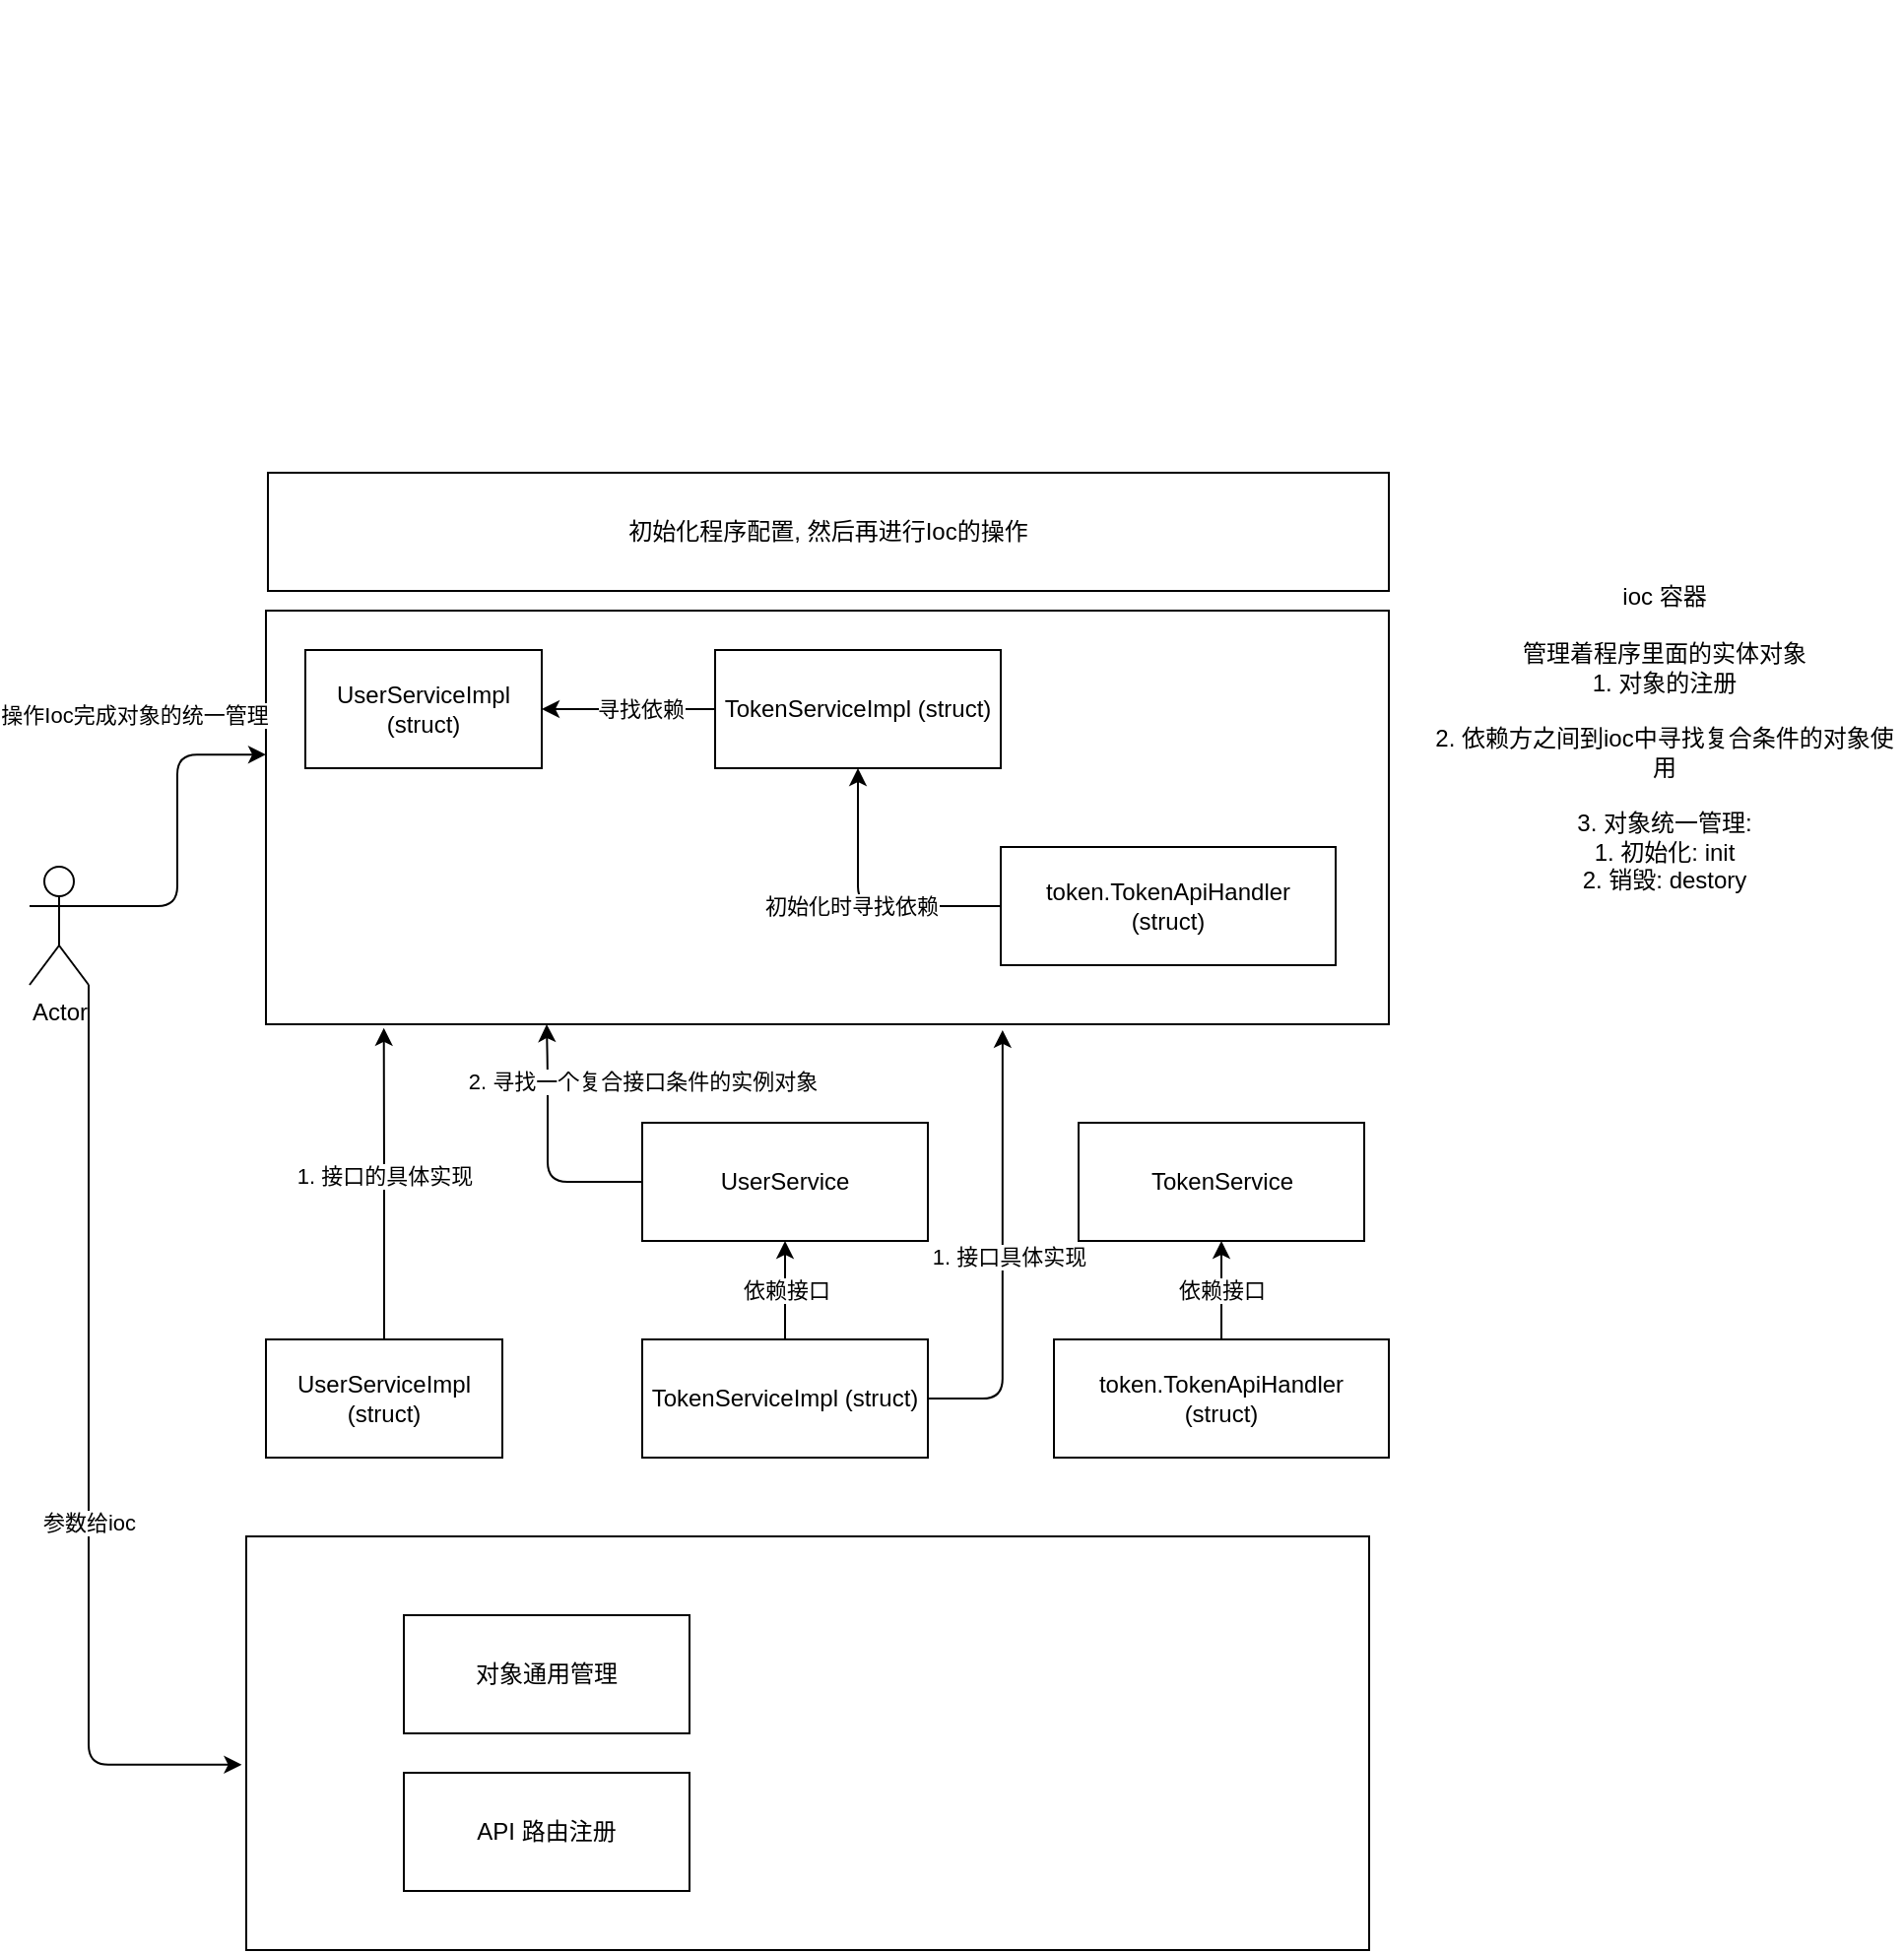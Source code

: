 <mxfile>
    <diagram id="pRQzu3HVAqxh-DE81azn" name="第 1 页">
        <mxGraphModel dx="1166" dy="619" grid="1" gridSize="10" guides="1" tooltips="1" connect="1" arrows="1" fold="1" page="1" pageScale="1" pageWidth="827" pageHeight="1169" math="0" shadow="0">
            <root>
                <mxCell id="0"/>
                <mxCell id="1" parent="0"/>
                <mxCell id="11" style="edgeStyle=orthogonalEdgeStyle;html=1;exitX=0.5;exitY=0;exitDx=0;exitDy=0;entryX=0.105;entryY=1.009;entryDx=0;entryDy=0;entryPerimeter=0;" parent="1" source="3" target="8" edge="1">
                    <mxGeometry relative="1" as="geometry"/>
                </mxCell>
                <mxCell id="12" value="1. 接口的具体实现" style="edgeLabel;html=1;align=center;verticalAlign=middle;resizable=0;points=[];" parent="11" vertex="1" connectable="0">
                    <mxGeometry x="0.053" relative="1" as="geometry">
                        <mxPoint as="offset"/>
                    </mxGeometry>
                </mxCell>
                <mxCell id="3" value="UserServiceImpl (struct)" style="rounded=0;whiteSpace=wrap;html=1;" parent="1" vertex="1">
                    <mxGeometry x="140" y="700" width="120" height="60" as="geometry"/>
                </mxCell>
                <mxCell id="10" value="依赖接口" style="edgeStyle=none;html=1;exitX=0.5;exitY=0;exitDx=0;exitDy=0;entryX=0.5;entryY=1;entryDx=0;entryDy=0;" parent="1" source="5" target="9" edge="1">
                    <mxGeometry relative="1" as="geometry"/>
                </mxCell>
                <mxCell id="15" style="edgeStyle=orthogonalEdgeStyle;html=1;exitX=1;exitY=0.5;exitDx=0;exitDy=0;entryX=0.656;entryY=1.014;entryDx=0;entryDy=0;entryPerimeter=0;" parent="1" source="5" target="8" edge="1">
                    <mxGeometry relative="1" as="geometry"/>
                </mxCell>
                <mxCell id="16" value="1. 接口具体实现" style="edgeLabel;html=1;align=center;verticalAlign=middle;resizable=0;points=[];" parent="15" vertex="1" connectable="0">
                    <mxGeometry x="-0.02" y="-3" relative="1" as="geometry">
                        <mxPoint as="offset"/>
                    </mxGeometry>
                </mxCell>
                <mxCell id="5" value="TokenServiceImpl (struct)" style="rounded=0;whiteSpace=wrap;html=1;" parent="1" vertex="1">
                    <mxGeometry x="331" y="700" width="145" height="60" as="geometry"/>
                </mxCell>
                <mxCell id="14" value="依赖接口" style="edgeStyle=orthogonalEdgeStyle;html=1;exitX=0.5;exitY=0;exitDx=0;exitDy=0;entryX=0.5;entryY=1;entryDx=0;entryDy=0;" parent="1" source="7" target="13" edge="1">
                    <mxGeometry relative="1" as="geometry"/>
                </mxCell>
                <mxCell id="7" value="token.TokenApiHandler&lt;br&gt;(struct)" style="rounded=0;whiteSpace=wrap;html=1;" parent="1" vertex="1">
                    <mxGeometry x="540" y="700" width="170" height="60" as="geometry"/>
                </mxCell>
                <mxCell id="8" value="" style="rounded=0;whiteSpace=wrap;html=1;" parent="1" vertex="1">
                    <mxGeometry x="140" y="330" width="570" height="210" as="geometry"/>
                </mxCell>
                <mxCell id="21" style="edgeStyle=orthogonalEdgeStyle;html=1;exitX=0;exitY=0.5;exitDx=0;exitDy=0;entryX=0.25;entryY=1;entryDx=0;entryDy=0;" parent="1" source="9" target="8" edge="1">
                    <mxGeometry relative="1" as="geometry">
                        <Array as="points">
                            <mxPoint x="283" y="620"/>
                            <mxPoint x="283" y="565"/>
                        </Array>
                    </mxGeometry>
                </mxCell>
                <mxCell id="22" value="2. 寻找一个复合接口条件的实例对象" style="edgeLabel;html=1;align=center;verticalAlign=middle;resizable=0;points=[];" parent="21" vertex="1" connectable="0">
                    <mxGeometry x="0.288" y="-1" relative="1" as="geometry">
                        <mxPoint x="47" y="-16" as="offset"/>
                    </mxGeometry>
                </mxCell>
                <mxCell id="9" value="UserService" style="rounded=0;whiteSpace=wrap;html=1;" parent="1" vertex="1">
                    <mxGeometry x="331" y="590" width="145" height="60" as="geometry"/>
                </mxCell>
                <mxCell id="13" value="TokenService" style="rounded=0;whiteSpace=wrap;html=1;" parent="1" vertex="1">
                    <mxGeometry x="552.5" y="590" width="145" height="60" as="geometry"/>
                </mxCell>
                <mxCell id="17" value="UserServiceImpl (struct)" style="rounded=0;whiteSpace=wrap;html=1;" parent="1" vertex="1">
                    <mxGeometry x="160" y="350" width="120" height="60" as="geometry"/>
                </mxCell>
                <mxCell id="29" style="edgeStyle=orthogonalEdgeStyle;html=1;exitX=0;exitY=0.5;exitDx=0;exitDy=0;entryX=1;entryY=0.5;entryDx=0;entryDy=0;" parent="1" source="18" target="17" edge="1">
                    <mxGeometry relative="1" as="geometry"/>
                </mxCell>
                <mxCell id="31" value="寻找依赖" style="edgeLabel;html=1;align=center;verticalAlign=middle;resizable=0;points=[];" parent="29" vertex="1" connectable="0">
                    <mxGeometry x="0.362" y="3" relative="1" as="geometry">
                        <mxPoint x="22" y="-3" as="offset"/>
                    </mxGeometry>
                </mxCell>
                <mxCell id="18" value="TokenServiceImpl (struct)" style="rounded=0;whiteSpace=wrap;html=1;" parent="1" vertex="1">
                    <mxGeometry x="368" y="350" width="145" height="60" as="geometry"/>
                </mxCell>
                <mxCell id="20" value="ioc 容器&lt;br&gt;&lt;br&gt;管理着程序里面的实体对象&lt;br&gt;1. 对象的注册&lt;br&gt;&lt;br&gt;2. 依赖方之间到ioc中寻找复合条件的对象使用&lt;br&gt;&lt;br&gt;3. 对象统一管理:&lt;br&gt;1. 初始化: init&lt;br&gt;2. 销毁: destory" style="text;html=1;strokeColor=none;fillColor=none;align=center;verticalAlign=middle;whiteSpace=wrap;rounded=0;" parent="1" vertex="1">
                    <mxGeometry x="730" y="310" width="240" height="170" as="geometry"/>
                </mxCell>
                <mxCell id="24" value="" style="shape=image;verticalLabelPosition=bottom;labelBackgroundColor=default;verticalAlign=top;aspect=fixed;imageAspect=0;image=https://gitee.com/infraboard/go-course/raw/master/day15/images/object-dep.png;" parent="1" vertex="1">
                    <mxGeometry x="69" y="20" width="289" height="197" as="geometry"/>
                </mxCell>
                <mxCell id="25" value="" style="shape=image;verticalLabelPosition=bottom;labelBackgroundColor=default;verticalAlign=top;aspect=fixed;imageAspect=0;image=https://gitee.com/infraboard/go-course/raw/master/day15/images/ioc.png;" parent="1" vertex="1">
                    <mxGeometry x="413" y="20" width="368" height="181" as="geometry"/>
                </mxCell>
                <mxCell id="28" style="edgeStyle=orthogonalEdgeStyle;html=1;exitX=0;exitY=0.5;exitDx=0;exitDy=0;entryX=0.5;entryY=1;entryDx=0;entryDy=0;" parent="1" source="26" target="18" edge="1">
                    <mxGeometry relative="1" as="geometry"/>
                </mxCell>
                <mxCell id="30" value="初始化时寻找依赖" style="edgeLabel;html=1;align=center;verticalAlign=middle;resizable=0;points=[];" parent="28" vertex="1" connectable="0">
                    <mxGeometry x="0.019" y="4" relative="1" as="geometry">
                        <mxPoint as="offset"/>
                    </mxGeometry>
                </mxCell>
                <mxCell id="26" value="token.TokenApiHandler&lt;br&gt;(struct)" style="rounded=0;whiteSpace=wrap;html=1;" parent="1" vertex="1">
                    <mxGeometry x="513" y="450" width="170" height="60" as="geometry"/>
                </mxCell>
                <mxCell id="33" value="操作Ioc完成对象的统一管理" style="edgeStyle=orthogonalEdgeStyle;html=1;exitX=1;exitY=0.333;exitDx=0;exitDy=0;exitPerimeter=0;entryX=0;entryY=0.348;entryDx=0;entryDy=0;entryPerimeter=0;" parent="1" source="32" target="8" edge="1">
                    <mxGeometry x="0.5" y="32" relative="1" as="geometry">
                        <mxPoint x="-25" y="12" as="offset"/>
                    </mxGeometry>
                </mxCell>
                <mxCell id="36" style="edgeStyle=orthogonalEdgeStyle;html=1;exitX=1;exitY=1;exitDx=0;exitDy=0;exitPerimeter=0;entryX=-0.004;entryY=0.552;entryDx=0;entryDy=0;entryPerimeter=0;" edge="1" parent="1" source="32" target="35">
                    <mxGeometry relative="1" as="geometry">
                        <Array as="points">
                            <mxPoint x="50" y="916"/>
                        </Array>
                    </mxGeometry>
                </mxCell>
                <mxCell id="37" value="参数给ioc" style="edgeLabel;html=1;align=center;verticalAlign=middle;resizable=0;points=[];" vertex="1" connectable="0" parent="36">
                    <mxGeometry x="0.153" relative="1" as="geometry">
                        <mxPoint as="offset"/>
                    </mxGeometry>
                </mxCell>
                <mxCell id="32" value="Actor" style="shape=umlActor;verticalLabelPosition=bottom;verticalAlign=top;html=1;outlineConnect=0;" parent="1" vertex="1">
                    <mxGeometry x="20" y="460" width="30" height="60" as="geometry"/>
                </mxCell>
                <mxCell id="34" value="初始化程序配置, 然后再进行Ioc的操作" style="rounded=0;whiteSpace=wrap;html=1;" vertex="1" parent="1">
                    <mxGeometry x="141" y="260" width="569" height="60" as="geometry"/>
                </mxCell>
                <mxCell id="35" value="" style="rounded=0;whiteSpace=wrap;html=1;" vertex="1" parent="1">
                    <mxGeometry x="130" y="800" width="570" height="210" as="geometry"/>
                </mxCell>
                <mxCell id="38" value="对象通用管理" style="rounded=0;whiteSpace=wrap;html=1;" vertex="1" parent="1">
                    <mxGeometry x="210" y="840" width="145" height="60" as="geometry"/>
                </mxCell>
                <mxCell id="39" value="API 路由注册" style="rounded=0;whiteSpace=wrap;html=1;" vertex="1" parent="1">
                    <mxGeometry x="210" y="920" width="145" height="60" as="geometry"/>
                </mxCell>
            </root>
        </mxGraphModel>
    </diagram>
</mxfile>